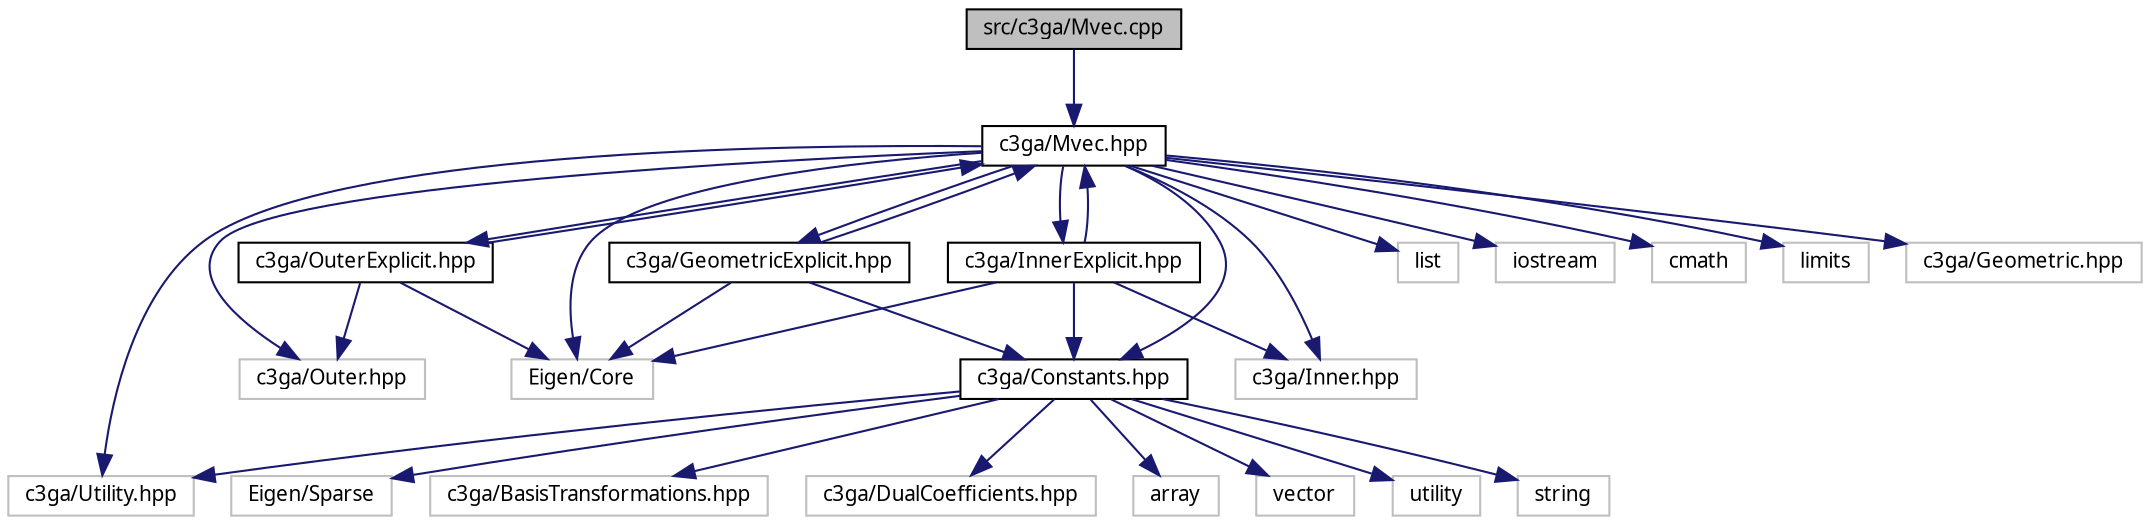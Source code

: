 digraph "src/c3ga/Mvec.cpp"
{
 // LATEX_PDF_SIZE
  bgcolor="transparent";
  edge [fontname="Helvetica#FreeSans",fontsize="10",labelfontname="Helvetica#FreeSans",labelfontsize="10"];
  node [fontname="Helvetica#FreeSans",fontsize="10",shape=record];
  Node1 [label="src/c3ga/Mvec.cpp",height=0.2,width=0.4,color="black", fillcolor="grey75", style="filled", fontcolor="black",tooltip=" "];
  Node1 -> Node2 [color="midnightblue",fontsize="10",style="solid",fontname="Helvetica#FreeSans"];
  Node2 [label="c3ga/Mvec.hpp",height=0.2,width=0.4,color="black",URL="$Mvec_8hpp.html",tooltip="Class to define a multivector and its basic operators in the Geometric algebra of c3ga."];
  Node2 -> Node3 [color="midnightblue",fontsize="10",style="solid",fontname="Helvetica#FreeSans"];
  Node3 [label="Eigen/Core",height=0.2,width=0.4,color="grey75",tooltip=" "];
  Node2 -> Node4 [color="midnightblue",fontsize="10",style="solid",fontname="Helvetica#FreeSans"];
  Node4 [label="list",height=0.2,width=0.4,color="grey75",tooltip=" "];
  Node2 -> Node5 [color="midnightblue",fontsize="10",style="solid",fontname="Helvetica#FreeSans"];
  Node5 [label="iostream",height=0.2,width=0.4,color="grey75",tooltip=" "];
  Node2 -> Node6 [color="midnightblue",fontsize="10",style="solid",fontname="Helvetica#FreeSans"];
  Node6 [label="cmath",height=0.2,width=0.4,color="grey75",tooltip=" "];
  Node2 -> Node7 [color="midnightblue",fontsize="10",style="solid",fontname="Helvetica#FreeSans"];
  Node7 [label="limits",height=0.2,width=0.4,color="grey75",tooltip=" "];
  Node2 -> Node8 [color="midnightblue",fontsize="10",style="solid",fontname="Helvetica#FreeSans"];
  Node8 [label="c3ga/Utility.hpp",height=0.2,width=0.4,color="grey75",tooltip=" "];
  Node2 -> Node9 [color="midnightblue",fontsize="10",style="solid",fontname="Helvetica#FreeSans"];
  Node9 [label="c3ga/Constants.hpp",height=0.2,width=0.4,color="black",URL="$Constants_8hpp.html",tooltip="Constant values and data related to the specified geometric algebra (c3ga)"];
  Node9 -> Node10 [color="midnightblue",fontsize="10",style="solid",fontname="Helvetica#FreeSans"];
  Node10 [label="array",height=0.2,width=0.4,color="grey75",tooltip=" "];
  Node9 -> Node11 [color="midnightblue",fontsize="10",style="solid",fontname="Helvetica#FreeSans"];
  Node11 [label="vector",height=0.2,width=0.4,color="grey75",tooltip=" "];
  Node9 -> Node12 [color="midnightblue",fontsize="10",style="solid",fontname="Helvetica#FreeSans"];
  Node12 [label="utility",height=0.2,width=0.4,color="grey75",tooltip=" "];
  Node9 -> Node13 [color="midnightblue",fontsize="10",style="solid",fontname="Helvetica#FreeSans"];
  Node13 [label="string",height=0.2,width=0.4,color="grey75",tooltip=" "];
  Node9 -> Node14 [color="midnightblue",fontsize="10",style="solid",fontname="Helvetica#FreeSans"];
  Node14 [label="Eigen/Sparse",height=0.2,width=0.4,color="grey75",tooltip=" "];
  Node9 -> Node8 [color="midnightblue",fontsize="10",style="solid",fontname="Helvetica#FreeSans"];
  Node9 -> Node15 [color="midnightblue",fontsize="10",style="solid",fontname="Helvetica#FreeSans"];
  Node15 [label="c3ga/BasisTransformations.hpp",height=0.2,width=0.4,color="grey75",tooltip=" "];
  Node9 -> Node16 [color="midnightblue",fontsize="10",style="solid",fontname="Helvetica#FreeSans"];
  Node16 [label="c3ga/DualCoefficients.hpp",height=0.2,width=0.4,color="grey75",tooltip=" "];
  Node2 -> Node17 [color="midnightblue",fontsize="10",style="solid",fontname="Helvetica#FreeSans"];
  Node17 [label="c3ga/Outer.hpp",height=0.2,width=0.4,color="grey75",tooltip=" "];
  Node2 -> Node18 [color="midnightblue",fontsize="10",style="solid",fontname="Helvetica#FreeSans"];
  Node18 [label="c3ga/Inner.hpp",height=0.2,width=0.4,color="grey75",tooltip=" "];
  Node2 -> Node19 [color="midnightblue",fontsize="10",style="solid",fontname="Helvetica#FreeSans"];
  Node19 [label="c3ga/Geometric.hpp",height=0.2,width=0.4,color="grey75",tooltip=" "];
  Node2 -> Node20 [color="midnightblue",fontsize="10",style="solid",fontname="Helvetica#FreeSans"];
  Node20 [label="c3ga/OuterExplicit.hpp",height=0.2,width=0.4,color="black",URL="$OuterExplicit_8hpp.html",tooltip="Explicit precomputed per grades outer product."];
  Node20 -> Node3 [color="midnightblue",fontsize="10",style="solid",fontname="Helvetica#FreeSans"];
  Node20 -> Node2 [color="midnightblue",fontsize="10",style="solid",fontname="Helvetica#FreeSans"];
  Node20 -> Node17 [color="midnightblue",fontsize="10",style="solid",fontname="Helvetica#FreeSans"];
  Node2 -> Node21 [color="midnightblue",fontsize="10",style="solid",fontname="Helvetica#FreeSans"];
  Node21 [label="c3ga/InnerExplicit.hpp",height=0.2,width=0.4,color="black",URL="$InnerExplicit_8hpp.html",tooltip="Explicit precomputed per grades inner products of c3ga."];
  Node21 -> Node3 [color="midnightblue",fontsize="10",style="solid",fontname="Helvetica#FreeSans"];
  Node21 -> Node2 [color="midnightblue",fontsize="10",style="solid",fontname="Helvetica#FreeSans"];
  Node21 -> Node18 [color="midnightblue",fontsize="10",style="solid",fontname="Helvetica#FreeSans"];
  Node21 -> Node9 [color="midnightblue",fontsize="10",style="solid",fontname="Helvetica#FreeSans"];
  Node2 -> Node22 [color="midnightblue",fontsize="10",style="solid",fontname="Helvetica#FreeSans"];
  Node22 [label="c3ga/GeometricExplicit.hpp",height=0.2,width=0.4,color="black",URL="$GeometricExplicit_8hpp.html",tooltip="Explicit precomputed per grades geometric products of c3ga."];
  Node22 -> Node3 [color="midnightblue",fontsize="10",style="solid",fontname="Helvetica#FreeSans"];
  Node22 -> Node2 [color="midnightblue",fontsize="10",style="solid",fontname="Helvetica#FreeSans"];
  Node22 -> Node9 [color="midnightblue",fontsize="10",style="solid",fontname="Helvetica#FreeSans"];
}
